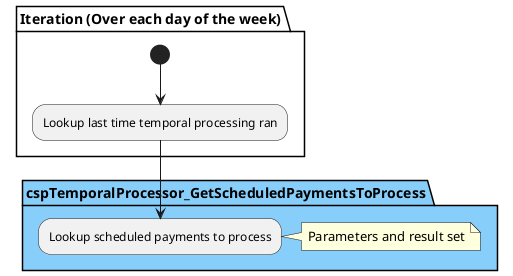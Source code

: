 {
  "sha1": "7qqd1tbfeshosvyoj33l7u5tx31jdxl",
  "insertion": {
    "when": "2024-05-30T20:48:21.262Z",
    "user": "plantuml@gmail.com"
  }
}
@startuml
partition "Iteration (Over each day of the week)"
(*) --> "Lookup last time temporal processing ran" as A1
end partition

partition cspTemporalProcessor_GetScheduledPaymentsToProcess #LightSkyBlue
A1 --> "Lookup scheduled payments to process" as A2
note right: Parameters and result set
end partition
@enduml
